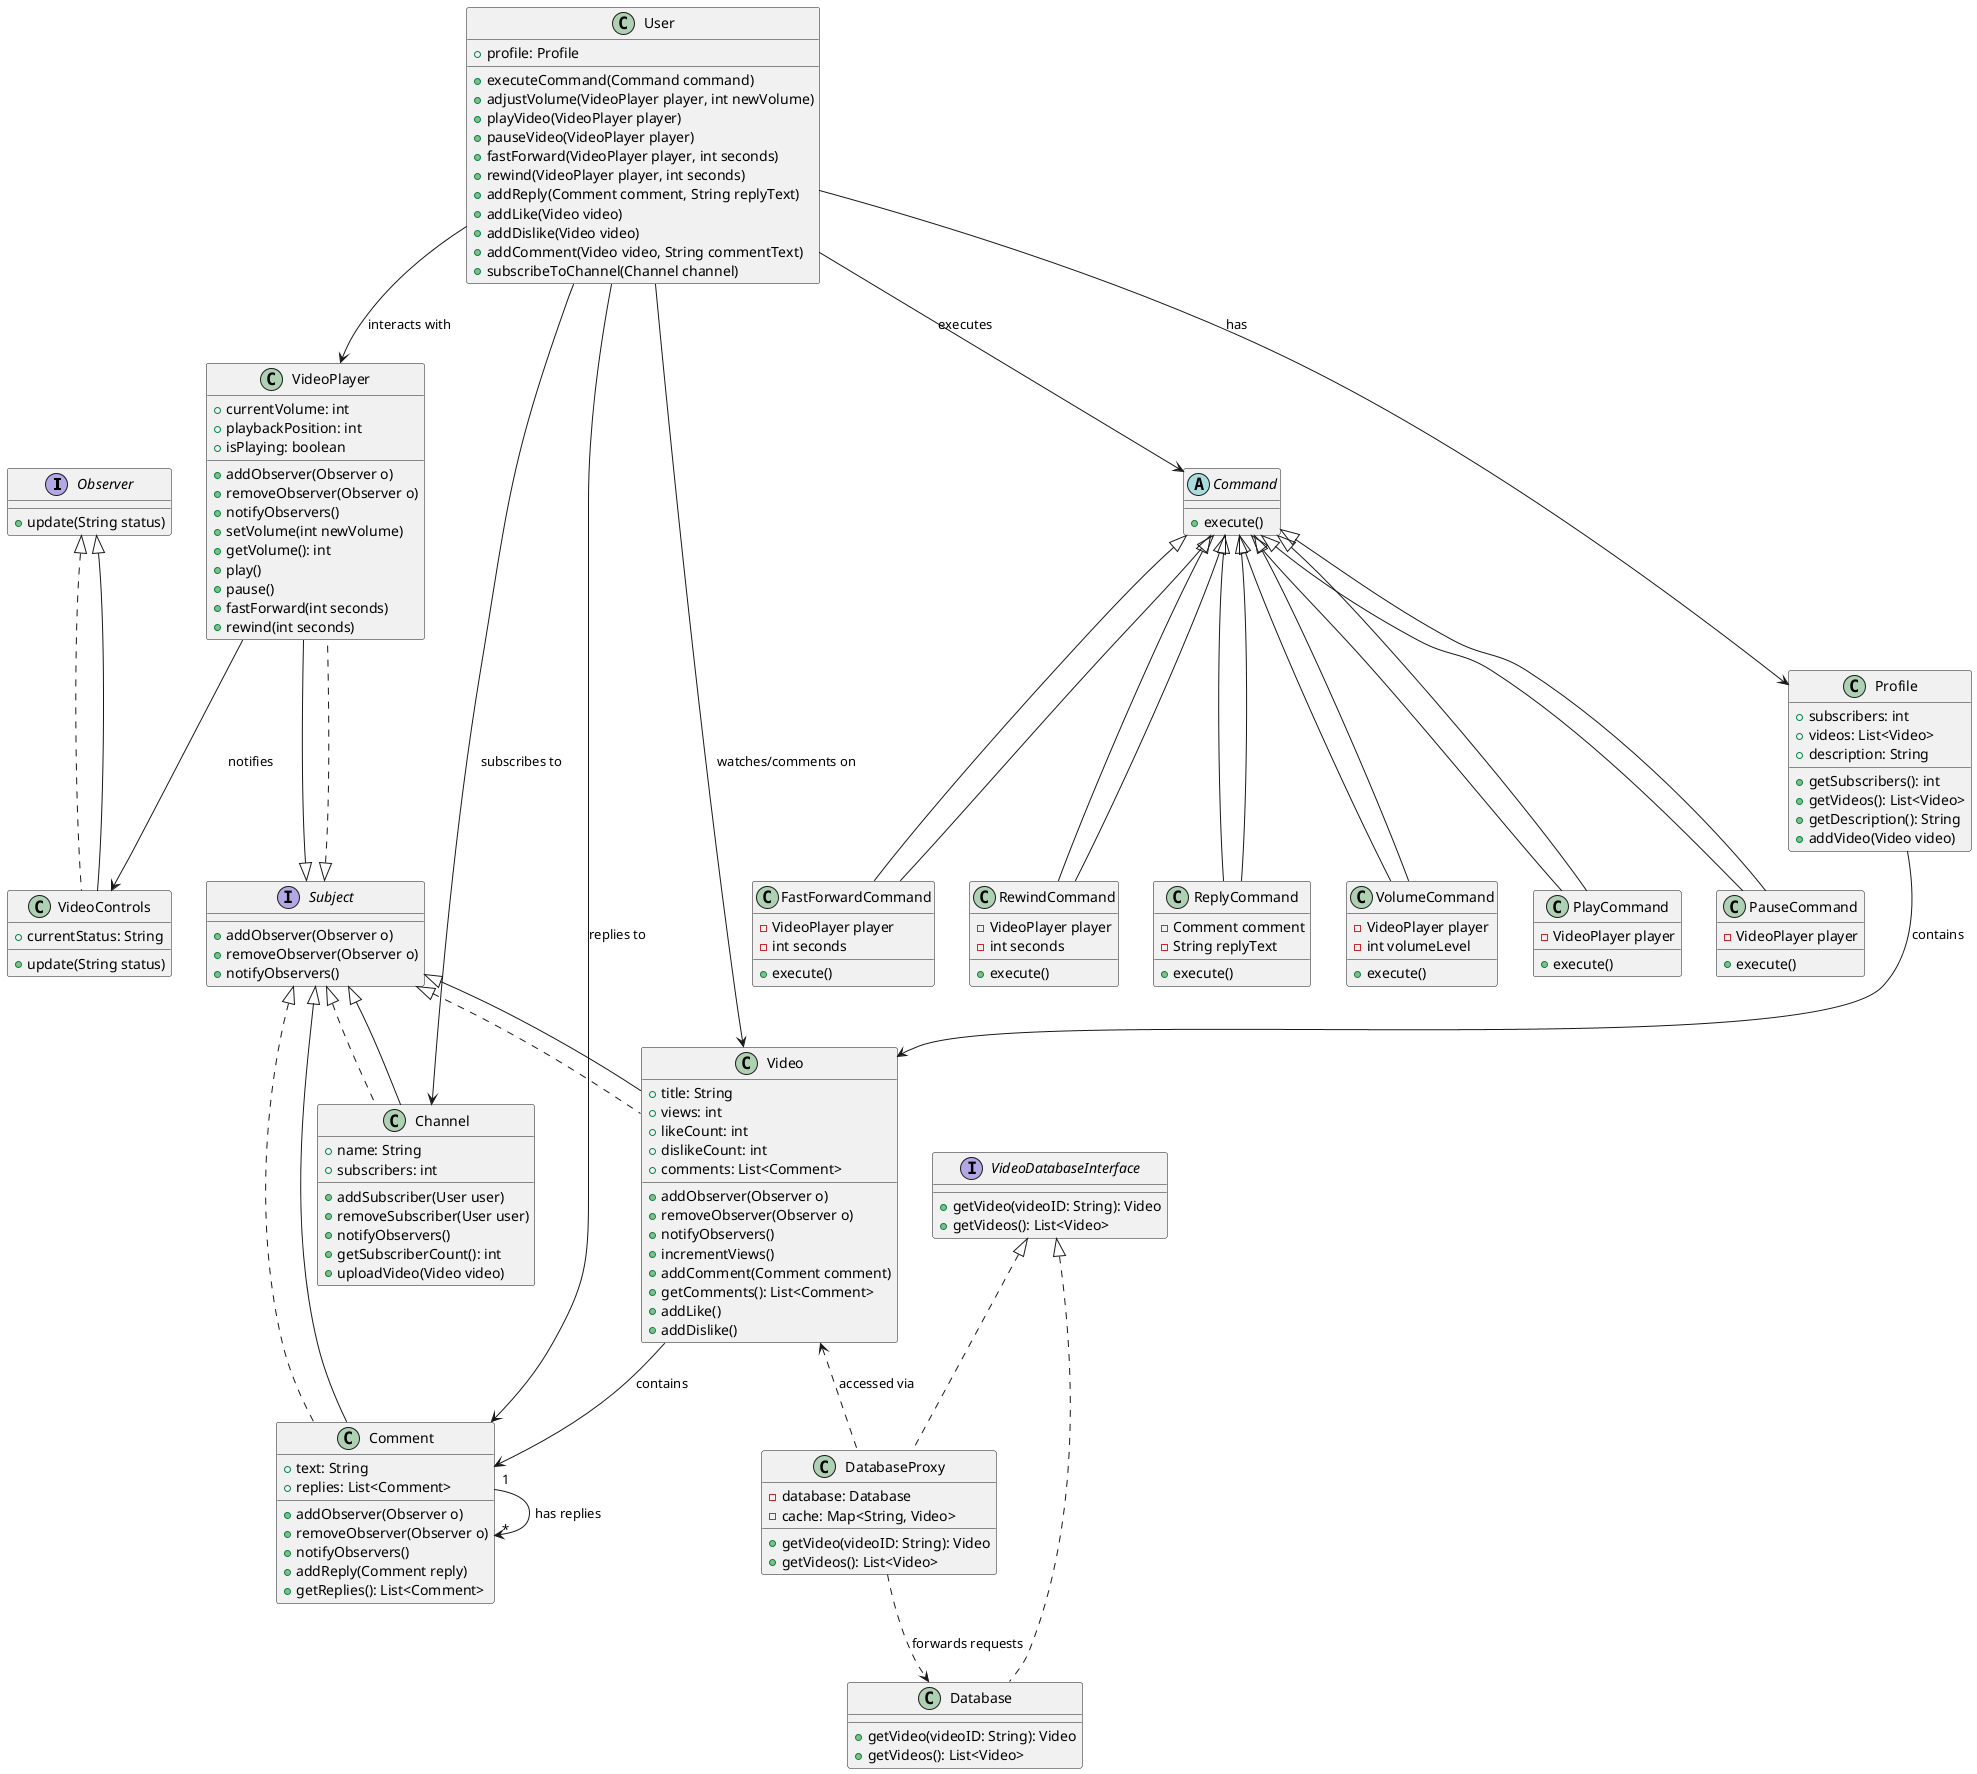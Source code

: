 @startuml
interface Observer {
    + update(String status)
}

interface Subject {
    + addObserver(Observer o)
    + removeObserver(Observer o)
    + notifyObservers()
}

class User {
    + profile: Profile
    + executeCommand(Command command)
    + adjustVolume(VideoPlayer player, int newVolume)
    + playVideo(VideoPlayer player)
    + pauseVideo(VideoPlayer player)
    + fastForward(VideoPlayer player, int seconds)
    + rewind(VideoPlayer player, int seconds)
    + addReply(Comment comment, String replyText)
    + addLike(Video video)
    + addDislike(Video video)
    + addComment(Video video, String commentText)
    + subscribeToChannel(Channel channel)
}

class Profile {
    + subscribers: int
    + videos: List<Video>
    + description: String
    + getSubscribers(): int
    + getVideos(): List<Video>
    + getDescription(): String
    + addVideo(Video video)
}

class VideoPlayer implements Subject {
    + currentVolume: int
    + playbackPosition: int
    + isPlaying: boolean
    + addObserver(Observer o)
    + removeObserver(Observer o)
    + notifyObservers()
    + setVolume(int newVolume)
    + getVolume(): int
    + play()
    + pause()
    + fastForward(int seconds)
    + rewind(int seconds)
}

abstract class Command {
    + execute()
}

class VolumeCommand extends Command {
    - VideoPlayer player
    - int volumeLevel
    + execute()
}

class PlayCommand extends Command {
    - VideoPlayer player
    + execute()
}

class PauseCommand extends Command {
    - VideoPlayer player
    + execute()
}

class FastForwardCommand extends Command {
    - VideoPlayer player
    - int seconds
    + execute()
}

class RewindCommand extends Command {
    - VideoPlayer player
    - int seconds
    + execute()
}

class ReplyCommand extends Command {
    - Comment comment
    - String replyText
    + execute()
}

class VideoControls implements Observer {
    + currentStatus: String
    + update(String status)
}

class Video implements Subject {
    + title: String
    + views: int
    + likeCount: int
    + dislikeCount: int
    + comments: List<Comment>
    + addObserver(Observer o)
    + removeObserver(Observer o)
    + notifyObservers()
    + incrementViews()
    + addComment(Comment comment)
    + getComments(): List<Comment>
    + addLike()
    + addDislike()
}

class Comment implements Subject {
    + text: String
    + replies: List<Comment>
    + addObserver(Observer o)
    + removeObserver(Observer o)
    + notifyObservers()
    + addReply(Comment reply)
    + getReplies(): List<Comment>
}

class Channel implements Subject {
    + name: String
    + subscribers: int
    + addSubscriber(User user)
    + removeSubscriber(User user)
    + notifyObservers()
    + getSubscriberCount(): int
    + uploadVideo(Video video)
}

interface VideoDatabaseInterface {
    + getVideo(videoID: String): Video
    + getVideos(): List<Video>
}

class Database implements VideoDatabaseInterface {
    + getVideo(videoID: String): Video
    + getVideos(): List<Video>
}

class DatabaseProxy implements VideoDatabaseInterface {
    - database: Database
    - cache: Map<String, Video>
    + getVideo(videoID: String): Video
    + getVideos(): List<Video>
}

User --> Command : executes
User --> VideoPlayer : interacts with
User --> Video : watches/comments on
User --> Comment : replies to
User --> Channel : subscribes to
User --> Profile : has
Profile --> Video : contains
Command <|-- VolumeCommand
Command <|-- PlayCommand
Command <|-- PauseCommand
Command <|-- FastForwardCommand
Command <|-- RewindCommand
Command <|-- ReplyCommand
VideoPlayer -down-|> Subject
Video -down-|> Subject
Comment -down-|> Subject
Channel -down-|> Subject
Video --> Comment : contains
Comment "1" --> "*" Comment : has replies
VideoPlayer --> VideoControls : notifies
VideoControls -down-|> Observer

Video <.. DatabaseProxy : accessed via
DatabaseProxy ..> Database : forwards requests
@enduml
